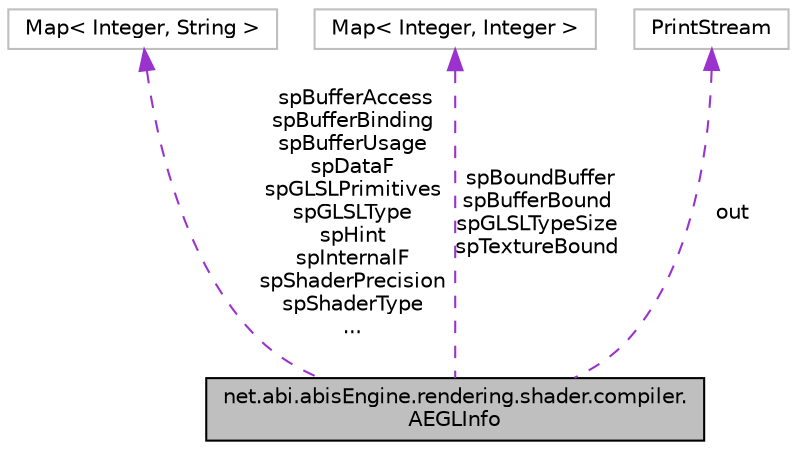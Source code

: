 digraph "net.abi.abisEngine.rendering.shader.compiler.AEGLInfo"
{
 // LATEX_PDF_SIZE
  edge [fontname="Helvetica",fontsize="10",labelfontname="Helvetica",labelfontsize="10"];
  node [fontname="Helvetica",fontsize="10",shape=record];
  Node1 [label="net.abi.abisEngine.rendering.shader.compiler.\lAEGLInfo",height=0.2,width=0.4,color="black", fillcolor="grey75", style="filled", fontcolor="black",tooltip=" "];
  Node2 -> Node1 [dir="back",color="darkorchid3",fontsize="10",style="dashed",label=" spBufferAccess\nspBufferBinding\nspBufferUsage\nspDataF\nspGLSLPrimitives\nspGLSLType\nspHint\nspInternalF\nspShaderPrecision\nspShaderType\n..." ,fontname="Helvetica"];
  Node2 [label="Map\< Integer, String \>",height=0.2,width=0.4,color="grey75", fillcolor="white", style="filled",tooltip=" "];
  Node3 -> Node1 [dir="back",color="darkorchid3",fontsize="10",style="dashed",label=" spBoundBuffer\nspBufferBound\nspGLSLTypeSize\nspTextureBound" ,fontname="Helvetica"];
  Node3 [label="Map\< Integer, Integer \>",height=0.2,width=0.4,color="grey75", fillcolor="white", style="filled",tooltip=" "];
  Node4 -> Node1 [dir="back",color="darkorchid3",fontsize="10",style="dashed",label=" out" ,fontname="Helvetica"];
  Node4 [label="PrintStream",height=0.2,width=0.4,color="grey75", fillcolor="white", style="filled",tooltip=" "];
}
